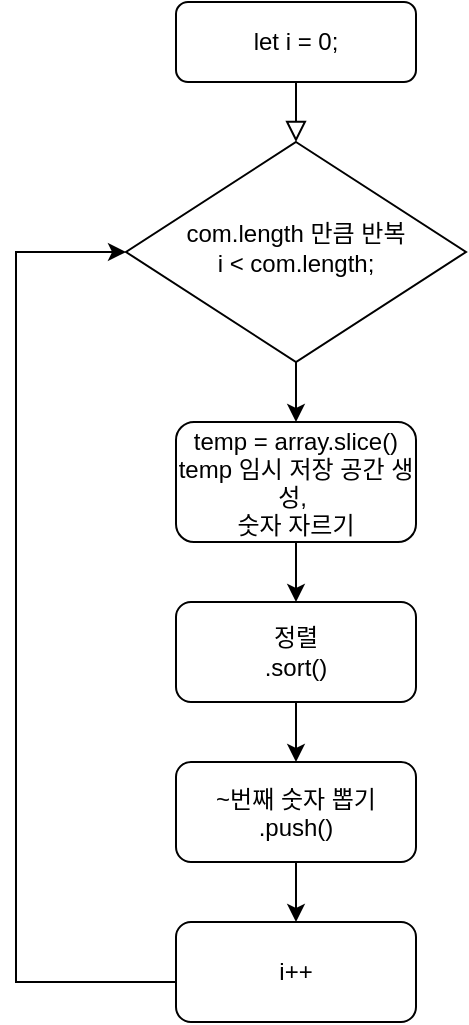 <mxfile version="20.0.3" type="github">
  <diagram id="C5RBs43oDa-KdzZeNtuy" name="Page-1">
    <mxGraphModel dx="981" dy="526" grid="1" gridSize="10" guides="1" tooltips="1" connect="1" arrows="1" fold="1" page="1" pageScale="1" pageWidth="827" pageHeight="1169" math="0" shadow="0">
      <root>
        <mxCell id="WIyWlLk6GJQsqaUBKTNV-0" />
        <mxCell id="WIyWlLk6GJQsqaUBKTNV-1" parent="WIyWlLk6GJQsqaUBKTNV-0" />
        <mxCell id="WIyWlLk6GJQsqaUBKTNV-2" value="" style="rounded=0;html=1;jettySize=auto;orthogonalLoop=1;fontSize=11;endArrow=block;endFill=0;endSize=8;strokeWidth=1;shadow=0;labelBackgroundColor=none;edgeStyle=orthogonalEdgeStyle;" parent="WIyWlLk6GJQsqaUBKTNV-1" source="WIyWlLk6GJQsqaUBKTNV-3" target="WIyWlLk6GJQsqaUBKTNV-6" edge="1">
          <mxGeometry relative="1" as="geometry" />
        </mxCell>
        <mxCell id="WIyWlLk6GJQsqaUBKTNV-3" value="&lt;span style=&quot;font-family: Arial;&quot;&gt;let i = 0;&lt;/span&gt;" style="rounded=1;whiteSpace=wrap;html=1;fontSize=12;glass=0;strokeWidth=1;shadow=0;" parent="WIyWlLk6GJQsqaUBKTNV-1" vertex="1">
          <mxGeometry x="160" y="80" width="120" height="40" as="geometry" />
        </mxCell>
        <mxCell id="zQeuFz92mXaO9W4Hp98n-2" style="edgeStyle=orthogonalEdgeStyle;rounded=0;orthogonalLoop=1;jettySize=auto;html=1;" edge="1" parent="WIyWlLk6GJQsqaUBKTNV-1" source="WIyWlLk6GJQsqaUBKTNV-6" target="zQeuFz92mXaO9W4Hp98n-1">
          <mxGeometry relative="1" as="geometry" />
        </mxCell>
        <mxCell id="WIyWlLk6GJQsqaUBKTNV-6" value="&lt;span style=&quot;font-family: Arial;&quot;&gt;com.length 만큼 반복&lt;/span&gt;&lt;br style=&quot;font-family: Arial;&quot;&gt;&lt;span style=&quot;font-family: Arial;&quot;&gt;i &amp;lt; com.length;&lt;/span&gt;" style="rhombus;whiteSpace=wrap;html=1;shadow=0;fontFamily=Helvetica;fontSize=12;align=center;strokeWidth=1;spacing=6;spacingTop=-4;" parent="WIyWlLk6GJQsqaUBKTNV-1" vertex="1">
          <mxGeometry x="135" y="150" width="170" height="110" as="geometry" />
        </mxCell>
        <mxCell id="zQeuFz92mXaO9W4Hp98n-5" style="edgeStyle=orthogonalEdgeStyle;rounded=0;orthogonalLoop=1;jettySize=auto;html=1;entryX=0.5;entryY=0;entryDx=0;entryDy=0;" edge="1" parent="WIyWlLk6GJQsqaUBKTNV-1" source="WIyWlLk6GJQsqaUBKTNV-11" target="zQeuFz92mXaO9W4Hp98n-4">
          <mxGeometry relative="1" as="geometry" />
        </mxCell>
        <mxCell id="WIyWlLk6GJQsqaUBKTNV-11" value="&lt;span style=&quot;font-family: Arial;&quot;&gt;정렬&lt;/span&gt;&lt;br style=&quot;font-family: Arial;&quot;&gt;&lt;span style=&quot;font-family: Arial;&quot;&gt;.sort()&lt;/span&gt;" style="rounded=1;whiteSpace=wrap;html=1;fontSize=12;glass=0;strokeWidth=1;shadow=0;" parent="WIyWlLk6GJQsqaUBKTNV-1" vertex="1">
          <mxGeometry x="160" y="380" width="120" height="50" as="geometry" />
        </mxCell>
        <mxCell id="zQeuFz92mXaO9W4Hp98n-3" value="" style="edgeStyle=orthogonalEdgeStyle;rounded=0;orthogonalLoop=1;jettySize=auto;html=1;" edge="1" parent="WIyWlLk6GJQsqaUBKTNV-1" source="zQeuFz92mXaO9W4Hp98n-1" target="WIyWlLk6GJQsqaUBKTNV-11">
          <mxGeometry relative="1" as="geometry" />
        </mxCell>
        <mxCell id="zQeuFz92mXaO9W4Hp98n-1" value="&lt;p style=&quot;margin: 0px; padding: 0px; border: 0px none; line-height: 0px; overflow-wrap: break-word; font-family: Arial;&quot;&gt;&lt;span style=&quot;line-height: 14px;&quot;&gt;temp = array.slice()&lt;br&gt;temp 임시 저장 공간 생성,&amp;nbsp;&lt;br&gt;&lt;/span&gt;&lt;/p&gt;&lt;p style=&quot;margin: 0px; padding: 0px; border: 0px none; line-height: 0px; overflow-wrap: break-word; font-family: Arial;&quot;&gt;&lt;span style=&quot;line-height: 14px;&quot;&gt;숫자 자르기&lt;/span&gt;&lt;/p&gt;" style="rounded=1;whiteSpace=wrap;html=1;" vertex="1" parent="WIyWlLk6GJQsqaUBKTNV-1">
          <mxGeometry x="160" y="290" width="120" height="60" as="geometry" />
        </mxCell>
        <mxCell id="zQeuFz92mXaO9W4Hp98n-7" style="edgeStyle=orthogonalEdgeStyle;rounded=0;orthogonalLoop=1;jettySize=auto;html=1;entryX=0.5;entryY=0;entryDx=0;entryDy=0;" edge="1" parent="WIyWlLk6GJQsqaUBKTNV-1" source="zQeuFz92mXaO9W4Hp98n-4" target="zQeuFz92mXaO9W4Hp98n-6">
          <mxGeometry relative="1" as="geometry" />
        </mxCell>
        <mxCell id="zQeuFz92mXaO9W4Hp98n-4" value="&lt;p style=&quot;margin: 0px; padding: 0px; border: 0px none; line-height: 0px; overflow-wrap: break-word; font-family: Arial;&quot;&gt;&lt;span style=&quot;line-height: 14px;&quot;&gt;~번째 숫자 뽑기&lt;/span&gt;&lt;/p&gt;&lt;p style=&quot;margin: 0px; padding: 0px; border: 0px none; line-height: 0px; overflow-wrap: break-word; font-family: Arial;&quot;&gt;&lt;span style=&quot;line-height: 14px;&quot;&gt;.push()&lt;/span&gt;&lt;/p&gt;" style="rounded=1;whiteSpace=wrap;html=1;" vertex="1" parent="WIyWlLk6GJQsqaUBKTNV-1">
          <mxGeometry x="160" y="460" width="120" height="50" as="geometry" />
        </mxCell>
        <mxCell id="zQeuFz92mXaO9W4Hp98n-8" style="edgeStyle=orthogonalEdgeStyle;rounded=0;orthogonalLoop=1;jettySize=auto;html=1;" edge="1" parent="WIyWlLk6GJQsqaUBKTNV-1" source="zQeuFz92mXaO9W4Hp98n-6" target="WIyWlLk6GJQsqaUBKTNV-6">
          <mxGeometry relative="1" as="geometry">
            <mxPoint x="135" y="205" as="targetPoint" />
            <Array as="points">
              <mxPoint x="80" y="570" />
              <mxPoint x="80" y="205" />
            </Array>
          </mxGeometry>
        </mxCell>
        <mxCell id="zQeuFz92mXaO9W4Hp98n-6" value="&lt;span style=&quot;font-family: Arial;&quot;&gt;i++&lt;/span&gt;" style="rounded=1;whiteSpace=wrap;html=1;" vertex="1" parent="WIyWlLk6GJQsqaUBKTNV-1">
          <mxGeometry x="160" y="540" width="120" height="50" as="geometry" />
        </mxCell>
      </root>
    </mxGraphModel>
  </diagram>
</mxfile>
